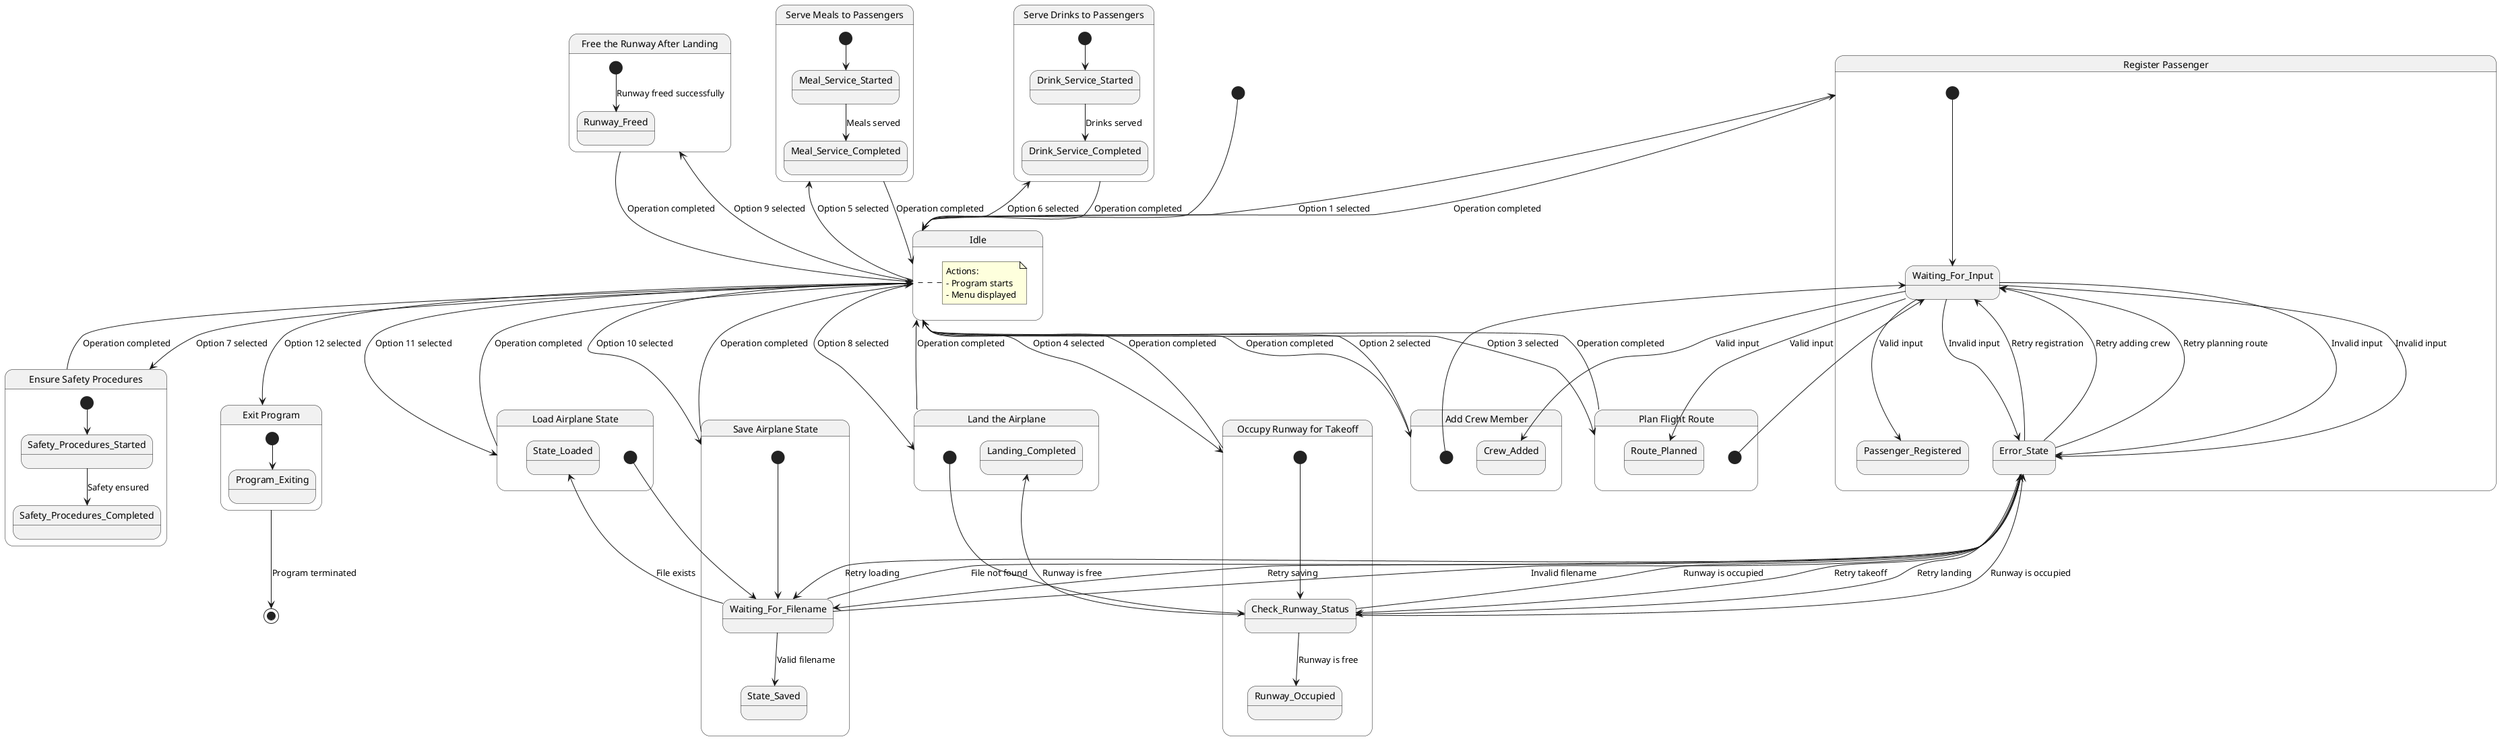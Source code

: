 @startuml
[*] --> Idle

state Idle {
    note right
        Actions:
        - Program starts
        - Menu displayed
    end note
}

state "Register Passenger" as Register_Passenger {
    [*] --> Waiting_For_Input
    Waiting_For_Input --> Passenger_Registered : Valid input
    Waiting_For_Input --> Error_State : Invalid input
    Error_State --> Waiting_For_Input : Retry registration
}

state "Add Crew Member" as Add_Crew {
    [*] --> Waiting_For_Input
    Waiting_For_Input --> Crew_Added : Valid input
    Waiting_For_Input --> Error_State : Invalid input
    Error_State --> Waiting_For_Input : Retry adding crew
}

state "Plan Flight Route" as Plan_Route {
    [*] --> Waiting_For_Input
    Waiting_For_Input --> Route_Planned : Valid input
    Waiting_For_Input --> Error_State : Invalid input
    Error_State --> Waiting_For_Input : Retry planning route
}

state "Occupy Runway for Takeoff" as Occupy_Runway {
    [*] --> Check_Runway_Status
    Check_Runway_Status --> Runway_Occupied : Runway is free
    Check_Runway_Status --> Error_State : Runway is occupied
    Error_State --> Check_Runway_Status : Retry takeoff
}

state "Serve Meals to Passengers" as Serve_Meals {
    [*] --> Meal_Service_Started
    Meal_Service_Started --> Meal_Service_Completed : Meals served
}

state "Serve Drinks to Passengers" as Serve_Drinks {
    [*] --> Drink_Service_Started
    Drink_Service_Started --> Drink_Service_Completed : Drinks served
}

state "Ensure Safety Procedures" as Ensure_Safety {
    [*] --> Safety_Procedures_Started
    Safety_Procedures_Started --> Safety_Procedures_Completed : Safety ensured
}

state "Land the Airplane" as Land_Airplane {
    [*] --> Check_Runway_Status
    Check_Runway_Status --> Landing_Completed : Runway is free
    Check_Runway_Status --> Error_State : Runway is occupied
    Error_State --> Check_Runway_Status : Retry landing
}

state "Free the Runway After Landing" as Free_Runway {
    [*] --> Runway_Freed : Runway freed successfully
}

state "Save Airplane State" as Save_State {
    [*] --> Waiting_For_Filename
    Waiting_For_Filename --> State_Saved : Valid filename
    Waiting_For_Filename --> Error_State : Invalid filename
    Error_State --> Waiting_For_Filename : Retry saving
}

state "Load Airplane State" as Load_State {
    [*] --> Waiting_For_Filename
    Waiting_For_Filename --> State_Loaded : File exists
    Waiting_For_Filename --> Error_State : File not found
    Error_State --> Waiting_For_Filename : Retry loading
}

state "Exit Program" as Exit_Program {
    [*] --> Program_Exiting
}

Idle --> Register_Passenger : Option 1 selected
Idle --> Add_Crew : Option 2 selected
Idle --> Plan_Route : Option 3 selected
Idle --> Occupy_Runway : Option 4 selected
Idle --> Serve_Meals : Option 5 selected
Idle --> Serve_Drinks : Option 6 selected
Idle --> Ensure_Safety : Option 7 selected
Idle --> Land_Airplane : Option 8 selected
Idle --> Free_Runway : Option 9 selected
Idle --> Save_State : Option 10 selected
Idle --> Load_State : Option 11 selected
Idle --> Exit_Program : Option 12 selected

Register_Passenger --> Idle : Operation completed
Add_Crew --> Idle : Operation completed
Plan_Route --> Idle : Operation completed
Occupy_Runway --> Idle : Operation completed
Serve_Meals --> Idle : Operation completed
Serve_Drinks --> Idle : Operation completed
Ensure_Safety --> Idle : Operation completed
Land_Airplane --> Idle : Operation completed
Free_Runway --> Idle : Operation completed
Save_State --> Idle : Operation completed
Load_State --> Idle : Operation completed
Exit_Program --> [*] : Program terminated

@enduml